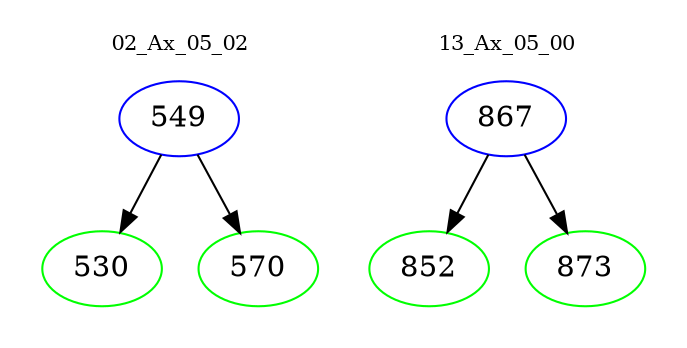digraph{
subgraph cluster_0 {
color = white
label = "02_Ax_05_02";
fontsize=10;
T0_549 [label="549", color="blue"]
T0_549 -> T0_530 [color="black"]
T0_530 [label="530", color="green"]
T0_549 -> T0_570 [color="black"]
T0_570 [label="570", color="green"]
}
subgraph cluster_1 {
color = white
label = "13_Ax_05_00";
fontsize=10;
T1_867 [label="867", color="blue"]
T1_867 -> T1_852 [color="black"]
T1_852 [label="852", color="green"]
T1_867 -> T1_873 [color="black"]
T1_873 [label="873", color="green"]
}
}
